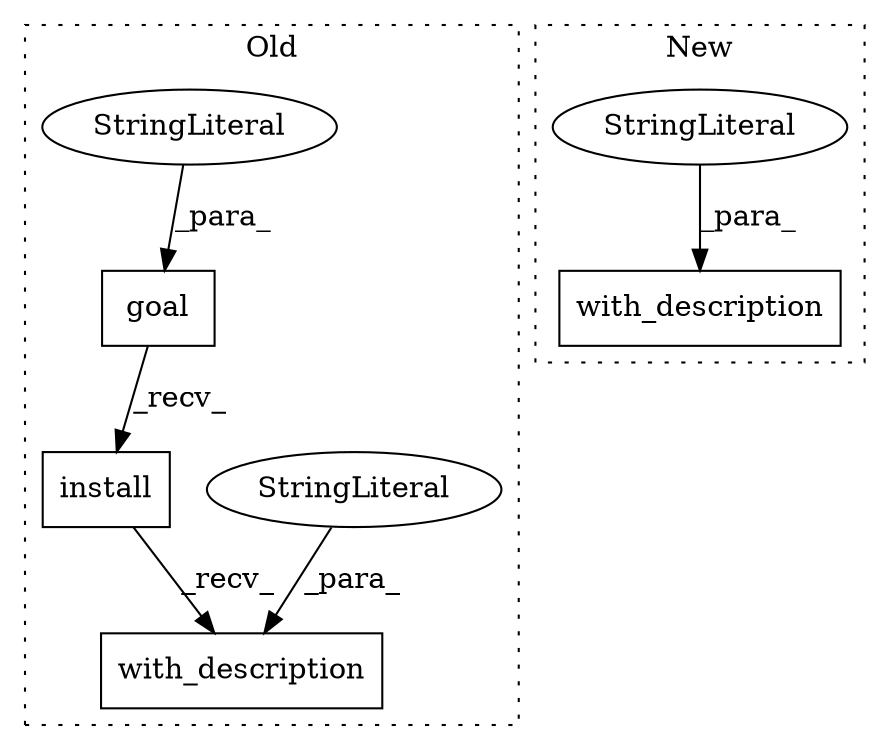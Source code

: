 digraph G {
subgraph cluster0 {
1 [label="goal" a="32" s="28095,28167" l="5,1" shape="box"];
3 [label="install" a="32" s="28169,28186" l="8,1" shape="box"];
4 [label="with_description" a="32" s="28188,28259" l="17,1" shape="box"];
5 [label="StringLiteral" a="45" s="28205" l="54" shape="ellipse"];
7 [label="StringLiteral" a="45" s="28100" l="5" shape="ellipse"];
label = "Old";
style="dotted";
}
subgraph cluster1 {
2 [label="with_description" a="32" s="25975,26015" l="17,1" shape="box"];
6 [label="StringLiteral" a="45" s="25992" l="23" shape="ellipse"];
label = "New";
style="dotted";
}
1 -> 3 [label="_recv_"];
3 -> 4 [label="_recv_"];
5 -> 4 [label="_para_"];
6 -> 2 [label="_para_"];
7 -> 1 [label="_para_"];
}